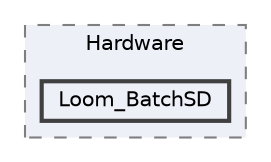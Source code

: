 digraph "C:/Users/Will/AppData/Local/Arduino15/packages/loom4/hardware/samd/4.0.6/libraries/Loom/src/Hardware/Loom_BatchSD"
{
 // LATEX_PDF_SIZE
  bgcolor="transparent";
  edge [fontname=Helvetica,fontsize=10,labelfontname=Helvetica,labelfontsize=10];
  node [fontname=Helvetica,fontsize=10,shape=box,height=0.2,width=0.4];
  compound=true
  subgraph clusterdir_fe266f15a168b9b18dd55bcdb5791bdb {
    graph [ bgcolor="#edf0f7", pencolor="grey50", label="Hardware", fontname=Helvetica,fontsize=10 style="filled,dashed", URL="dir_fe266f15a168b9b18dd55bcdb5791bdb.html",tooltip=""]
  dir_a10d9e708708bb7495129a7174426f6d [label="Loom_BatchSD", fillcolor="#edf0f7", color="grey25", style="filled,bold", URL="dir_a10d9e708708bb7495129a7174426f6d.html",tooltip=""];
  }
}
